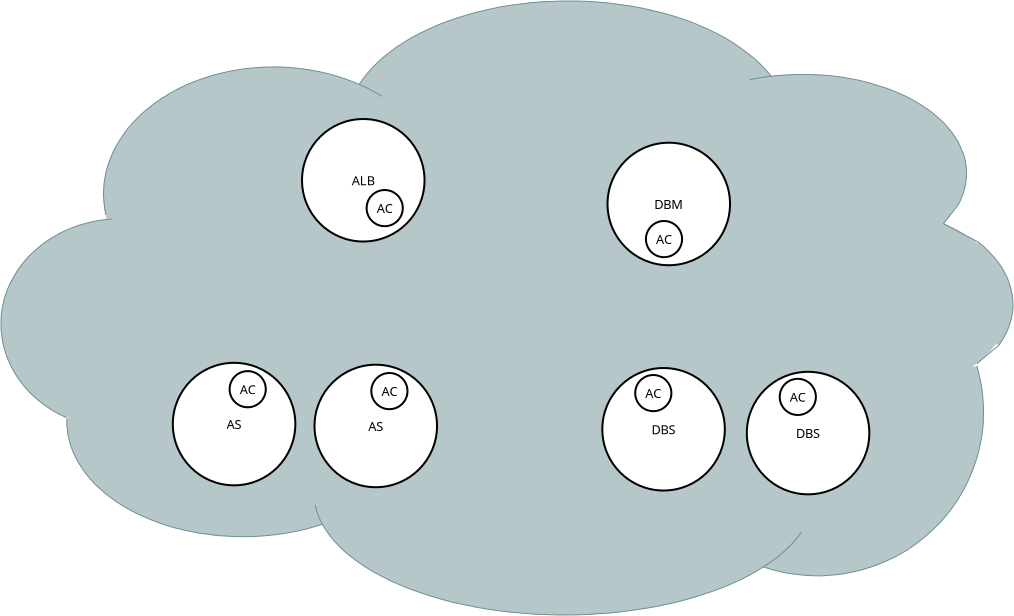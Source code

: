 <?xml version="1.0" encoding="UTF-8"?>
<dia:diagram xmlns:dia="http://www.lysator.liu.se/~alla/dia/">
  <dia:layer name="Fondo" visible="true" active="true">
    <dia:object type="Cisco - Cloud" version="1" id="O0">
      <dia:attribute name="obj_pos">
        <dia:point val="1.45,3.65"/>
      </dia:attribute>
      <dia:attribute name="obj_bb">
        <dia:rectangle val="1.45,3.65;52.05,34.35"/>
      </dia:attribute>
      <dia:attribute name="meta">
        <dia:composite type="dict"/>
      </dia:attribute>
      <dia:attribute name="elem_corner">
        <dia:point val="1.45,3.65"/>
      </dia:attribute>
      <dia:attribute name="elem_width">
        <dia:real val="50.6"/>
      </dia:attribute>
      <dia:attribute name="elem_height">
        <dia:real val="30.7"/>
      </dia:attribute>
      <dia:attribute name="line_width">
        <dia:real val="0.1"/>
      </dia:attribute>
      <dia:attribute name="line_colour">
        <dia:color val="#000000"/>
      </dia:attribute>
      <dia:attribute name="fill_colour">
        <dia:color val="#ffffff"/>
      </dia:attribute>
      <dia:attribute name="show_background">
        <dia:boolean val="true"/>
      </dia:attribute>
      <dia:attribute name="line_style">
        <dia:enum val="0"/>
        <dia:real val="1"/>
      </dia:attribute>
      <dia:attribute name="flip_horizontal">
        <dia:boolean val="false"/>
      </dia:attribute>
      <dia:attribute name="flip_vertical">
        <dia:boolean val="false"/>
      </dia:attribute>
      <dia:attribute name="subscale">
        <dia:real val="1"/>
      </dia:attribute>
    </dia:object>
    <dia:object type="Geometric - Perfect Circle" version="1" id="O1">
      <dia:attribute name="obj_pos">
        <dia:point val="16.5,9.55"/>
      </dia:attribute>
      <dia:attribute name="obj_bb">
        <dia:rectangle val="16.45,9.5;22.675,15.725"/>
      </dia:attribute>
      <dia:attribute name="meta">
        <dia:composite type="dict"/>
      </dia:attribute>
      <dia:attribute name="elem_corner">
        <dia:point val="16.5,9.55"/>
      </dia:attribute>
      <dia:attribute name="elem_width">
        <dia:real val="6.125"/>
      </dia:attribute>
      <dia:attribute name="elem_height">
        <dia:real val="6.125"/>
      </dia:attribute>
      <dia:attribute name="line_width">
        <dia:real val="0.1"/>
      </dia:attribute>
      <dia:attribute name="line_colour">
        <dia:color val="#000000"/>
      </dia:attribute>
      <dia:attribute name="fill_colour">
        <dia:color val="#ffffff"/>
      </dia:attribute>
      <dia:attribute name="show_background">
        <dia:boolean val="true"/>
      </dia:attribute>
      <dia:attribute name="line_style">
        <dia:enum val="0"/>
        <dia:real val="1"/>
      </dia:attribute>
      <dia:attribute name="flip_horizontal">
        <dia:boolean val="false"/>
      </dia:attribute>
      <dia:attribute name="flip_vertical">
        <dia:boolean val="false"/>
      </dia:attribute>
      <dia:attribute name="subscale">
        <dia:real val="1"/>
      </dia:attribute>
    </dia:object>
    <dia:object type="Standard - Text" version="1" id="O2">
      <dia:attribute name="obj_pos">
        <dia:point val="19.562,12.613"/>
      </dia:attribute>
      <dia:attribute name="obj_bb">
        <dia:rectangle val="18.945,12.239;20.18,12.986"/>
      </dia:attribute>
      <dia:attribute name="text">
        <dia:composite type="text">
          <dia:attribute name="string">
            <dia:string>#ALB#</dia:string>
          </dia:attribute>
          <dia:attribute name="font">
            <dia:font family="sans" style="0" name="Helvetica"/>
          </dia:attribute>
          <dia:attribute name="height">
            <dia:real val="0.8"/>
          </dia:attribute>
          <dia:attribute name="pos">
            <dia:point val="19.562,12.834"/>
          </dia:attribute>
          <dia:attribute name="color">
            <dia:color val="#000000"/>
          </dia:attribute>
          <dia:attribute name="alignment">
            <dia:enum val="1"/>
          </dia:attribute>
        </dia:composite>
      </dia:attribute>
      <dia:attribute name="valign">
        <dia:enum val="2"/>
      </dia:attribute>
      <dia:connections>
        <dia:connection handle="0" to="O1" connection="8"/>
      </dia:connections>
    </dia:object>
    <dia:object type="Geometric - Perfect Circle" version="1" id="O3">
      <dia:attribute name="obj_pos">
        <dia:point val="31.775,10.735"/>
      </dia:attribute>
      <dia:attribute name="obj_bb">
        <dia:rectangle val="31.725,10.685;37.95,16.91"/>
      </dia:attribute>
      <dia:attribute name="meta">
        <dia:composite type="dict"/>
      </dia:attribute>
      <dia:attribute name="elem_corner">
        <dia:point val="31.775,10.735"/>
      </dia:attribute>
      <dia:attribute name="elem_width">
        <dia:real val="6.125"/>
      </dia:attribute>
      <dia:attribute name="elem_height">
        <dia:real val="6.125"/>
      </dia:attribute>
      <dia:attribute name="line_width">
        <dia:real val="0.1"/>
      </dia:attribute>
      <dia:attribute name="line_colour">
        <dia:color val="#000000"/>
      </dia:attribute>
      <dia:attribute name="fill_colour">
        <dia:color val="#ffffff"/>
      </dia:attribute>
      <dia:attribute name="show_background">
        <dia:boolean val="true"/>
      </dia:attribute>
      <dia:attribute name="line_style">
        <dia:enum val="0"/>
        <dia:real val="1"/>
      </dia:attribute>
      <dia:attribute name="flip_horizontal">
        <dia:boolean val="false"/>
      </dia:attribute>
      <dia:attribute name="flip_vertical">
        <dia:boolean val="false"/>
      </dia:attribute>
      <dia:attribute name="subscale">
        <dia:real val="1"/>
      </dia:attribute>
    </dia:object>
    <dia:object type="Standard - Text" version="1" id="O4">
      <dia:attribute name="obj_pos">
        <dia:point val="34.837,13.797"/>
      </dia:attribute>
      <dia:attribute name="obj_bb">
        <dia:rectangle val="34.095,13.424;35.58,14.171"/>
      </dia:attribute>
      <dia:attribute name="text">
        <dia:composite type="text">
          <dia:attribute name="string">
            <dia:string>#DBM#</dia:string>
          </dia:attribute>
          <dia:attribute name="font">
            <dia:font family="sans" style="0" name="Helvetica"/>
          </dia:attribute>
          <dia:attribute name="height">
            <dia:real val="0.8"/>
          </dia:attribute>
          <dia:attribute name="pos">
            <dia:point val="34.837,14.019"/>
          </dia:attribute>
          <dia:attribute name="color">
            <dia:color val="#000000"/>
          </dia:attribute>
          <dia:attribute name="alignment">
            <dia:enum val="1"/>
          </dia:attribute>
        </dia:composite>
      </dia:attribute>
      <dia:attribute name="valign">
        <dia:enum val="2"/>
      </dia:attribute>
      <dia:connections>
        <dia:connection handle="0" to="O3" connection="8"/>
      </dia:connections>
    </dia:object>
    <dia:group>
      <dia:object type="Geometric - Perfect Circle" version="1" id="O5">
        <dia:attribute name="obj_pos">
          <dia:point val="19.73,13.1"/>
        </dia:attribute>
        <dia:attribute name="obj_bb">
          <dia:rectangle val="19.68,13.05;21.587,14.957"/>
        </dia:attribute>
        <dia:attribute name="meta">
          <dia:composite type="dict"/>
        </dia:attribute>
        <dia:attribute name="elem_corner">
          <dia:point val="19.73,13.1"/>
        </dia:attribute>
        <dia:attribute name="elem_width">
          <dia:real val="1.808"/>
        </dia:attribute>
        <dia:attribute name="elem_height">
          <dia:real val="1.808"/>
        </dia:attribute>
        <dia:attribute name="line_width">
          <dia:real val="0.1"/>
        </dia:attribute>
        <dia:attribute name="line_colour">
          <dia:color val="#000000"/>
        </dia:attribute>
        <dia:attribute name="fill_colour">
          <dia:color val="#ffffff"/>
        </dia:attribute>
        <dia:attribute name="show_background">
          <dia:boolean val="true"/>
        </dia:attribute>
        <dia:attribute name="line_style">
          <dia:enum val="0"/>
          <dia:real val="1"/>
        </dia:attribute>
        <dia:attribute name="flip_horizontal">
          <dia:boolean val="false"/>
        </dia:attribute>
        <dia:attribute name="flip_vertical">
          <dia:boolean val="false"/>
        </dia:attribute>
        <dia:attribute name="subscale">
          <dia:real val="1"/>
        </dia:attribute>
      </dia:object>
      <dia:object type="Standard - Text" version="1" id="O6">
        <dia:attribute name="obj_pos">
          <dia:point val="20.634,14.004"/>
        </dia:attribute>
        <dia:attribute name="obj_bb">
          <dia:rectangle val="20.196,13.63;21.071,14.377"/>
        </dia:attribute>
        <dia:attribute name="text">
          <dia:composite type="text">
            <dia:attribute name="string">
              <dia:string>#AC#</dia:string>
            </dia:attribute>
            <dia:attribute name="font">
              <dia:font family="sans" style="0" name="Helvetica"/>
            </dia:attribute>
            <dia:attribute name="height">
              <dia:real val="0.8"/>
            </dia:attribute>
            <dia:attribute name="pos">
              <dia:point val="20.634,14.225"/>
            </dia:attribute>
            <dia:attribute name="color">
              <dia:color val="#000000"/>
            </dia:attribute>
            <dia:attribute name="alignment">
              <dia:enum val="1"/>
            </dia:attribute>
          </dia:composite>
        </dia:attribute>
        <dia:attribute name="valign">
          <dia:enum val="2"/>
        </dia:attribute>
        <dia:connections>
          <dia:connection handle="0" to="O5" connection="8"/>
        </dia:connections>
      </dia:object>
    </dia:group>
    <dia:group>
      <dia:object type="Geometric - Perfect Circle" version="1" id="O7">
        <dia:attribute name="obj_pos">
          <dia:point val="33.695,14.65"/>
        </dia:attribute>
        <dia:attribute name="obj_bb">
          <dia:rectangle val="33.645,14.6;35.553,16.508"/>
        </dia:attribute>
        <dia:attribute name="meta">
          <dia:composite type="dict"/>
        </dia:attribute>
        <dia:attribute name="elem_corner">
          <dia:point val="33.695,14.65"/>
        </dia:attribute>
        <dia:attribute name="elem_width">
          <dia:real val="1.808"/>
        </dia:attribute>
        <dia:attribute name="elem_height">
          <dia:real val="1.808"/>
        </dia:attribute>
        <dia:attribute name="line_width">
          <dia:real val="0.1"/>
        </dia:attribute>
        <dia:attribute name="line_colour">
          <dia:color val="#000000"/>
        </dia:attribute>
        <dia:attribute name="fill_colour">
          <dia:color val="#ffffff"/>
        </dia:attribute>
        <dia:attribute name="show_background">
          <dia:boolean val="true"/>
        </dia:attribute>
        <dia:attribute name="line_style">
          <dia:enum val="0"/>
          <dia:real val="1"/>
        </dia:attribute>
        <dia:attribute name="flip_horizontal">
          <dia:boolean val="false"/>
        </dia:attribute>
        <dia:attribute name="flip_vertical">
          <dia:boolean val="false"/>
        </dia:attribute>
        <dia:attribute name="subscale">
          <dia:real val="1"/>
        </dia:attribute>
      </dia:object>
      <dia:object type="Standard - Text" version="1" id="O8">
        <dia:attribute name="obj_pos">
          <dia:point val="34.599,15.554"/>
        </dia:attribute>
        <dia:attribute name="obj_bb">
          <dia:rectangle val="34.161,15.18;35.036,15.928"/>
        </dia:attribute>
        <dia:attribute name="text">
          <dia:composite type="text">
            <dia:attribute name="string">
              <dia:string>#AC#</dia:string>
            </dia:attribute>
            <dia:attribute name="font">
              <dia:font family="sans" style="0" name="Helvetica"/>
            </dia:attribute>
            <dia:attribute name="height">
              <dia:real val="0.8"/>
            </dia:attribute>
            <dia:attribute name="pos">
              <dia:point val="34.599,15.775"/>
            </dia:attribute>
            <dia:attribute name="color">
              <dia:color val="#000000"/>
            </dia:attribute>
            <dia:attribute name="alignment">
              <dia:enum val="1"/>
            </dia:attribute>
          </dia:composite>
        </dia:attribute>
        <dia:attribute name="valign">
          <dia:enum val="2"/>
        </dia:attribute>
        <dia:connections>
          <dia:connection handle="0" to="O7" connection="8"/>
        </dia:connections>
      </dia:object>
    </dia:group>
    <dia:group>
      <dia:object type="Geometric - Perfect Circle" version="1" id="O9">
        <dia:attribute name="obj_pos">
          <dia:point val="17.125,21.835"/>
        </dia:attribute>
        <dia:attribute name="obj_bb">
          <dia:rectangle val="17.075,21.785;23.3,28.01"/>
        </dia:attribute>
        <dia:attribute name="meta">
          <dia:composite type="dict"/>
        </dia:attribute>
        <dia:attribute name="elem_corner">
          <dia:point val="17.125,21.835"/>
        </dia:attribute>
        <dia:attribute name="elem_width">
          <dia:real val="6.125"/>
        </dia:attribute>
        <dia:attribute name="elem_height">
          <dia:real val="6.125"/>
        </dia:attribute>
        <dia:attribute name="line_width">
          <dia:real val="0.1"/>
        </dia:attribute>
        <dia:attribute name="line_colour">
          <dia:color val="#000000"/>
        </dia:attribute>
        <dia:attribute name="fill_colour">
          <dia:color val="#ffffff"/>
        </dia:attribute>
        <dia:attribute name="show_background">
          <dia:boolean val="true"/>
        </dia:attribute>
        <dia:attribute name="line_style">
          <dia:enum val="0"/>
          <dia:real val="1"/>
        </dia:attribute>
        <dia:attribute name="flip_horizontal">
          <dia:boolean val="false"/>
        </dia:attribute>
        <dia:attribute name="flip_vertical">
          <dia:boolean val="false"/>
        </dia:attribute>
        <dia:attribute name="subscale">
          <dia:real val="1"/>
        </dia:attribute>
      </dia:object>
      <dia:object type="Standard - Text" version="1" id="O10">
        <dia:attribute name="obj_pos">
          <dia:point val="20.188,24.898"/>
        </dia:attribute>
        <dia:attribute name="obj_bb">
          <dia:rectangle val="19.765,24.524;20.61,25.271"/>
        </dia:attribute>
        <dia:attribute name="text">
          <dia:composite type="text">
            <dia:attribute name="string">
              <dia:string>#AS#</dia:string>
            </dia:attribute>
            <dia:attribute name="font">
              <dia:font family="sans" style="0" name="Helvetica"/>
            </dia:attribute>
            <dia:attribute name="height">
              <dia:real val="0.8"/>
            </dia:attribute>
            <dia:attribute name="pos">
              <dia:point val="20.188,25.119"/>
            </dia:attribute>
            <dia:attribute name="color">
              <dia:color val="#000000"/>
            </dia:attribute>
            <dia:attribute name="alignment">
              <dia:enum val="1"/>
            </dia:attribute>
          </dia:composite>
        </dia:attribute>
        <dia:attribute name="valign">
          <dia:enum val="2"/>
        </dia:attribute>
        <dia:connections>
          <dia:connection handle="0" to="O9" connection="8"/>
        </dia:connections>
      </dia:object>
      <dia:group>
        <dia:object type="Geometric - Perfect Circle" version="1" id="O11">
          <dia:attribute name="obj_pos">
            <dia:point val="19.965,22.25"/>
          </dia:attribute>
          <dia:attribute name="obj_bb">
            <dia:rectangle val="19.915,22.2;21.823,24.108"/>
          </dia:attribute>
          <dia:attribute name="meta">
            <dia:composite type="dict"/>
          </dia:attribute>
          <dia:attribute name="elem_corner">
            <dia:point val="19.965,22.25"/>
          </dia:attribute>
          <dia:attribute name="elem_width">
            <dia:real val="1.808"/>
          </dia:attribute>
          <dia:attribute name="elem_height">
            <dia:real val="1.808"/>
          </dia:attribute>
          <dia:attribute name="line_width">
            <dia:real val="0.1"/>
          </dia:attribute>
          <dia:attribute name="line_colour">
            <dia:color val="#000000"/>
          </dia:attribute>
          <dia:attribute name="fill_colour">
            <dia:color val="#ffffff"/>
          </dia:attribute>
          <dia:attribute name="show_background">
            <dia:boolean val="true"/>
          </dia:attribute>
          <dia:attribute name="line_style">
            <dia:enum val="0"/>
            <dia:real val="1"/>
          </dia:attribute>
          <dia:attribute name="flip_horizontal">
            <dia:boolean val="false"/>
          </dia:attribute>
          <dia:attribute name="flip_vertical">
            <dia:boolean val="false"/>
          </dia:attribute>
          <dia:attribute name="subscale">
            <dia:real val="1"/>
          </dia:attribute>
        </dia:object>
        <dia:object type="Standard - Text" version="1" id="O12">
          <dia:attribute name="obj_pos">
            <dia:point val="20.869,23.154"/>
          </dia:attribute>
          <dia:attribute name="obj_bb">
            <dia:rectangle val="20.431,22.78;21.306,23.527"/>
          </dia:attribute>
          <dia:attribute name="text">
            <dia:composite type="text">
              <dia:attribute name="string">
                <dia:string>#AC#</dia:string>
              </dia:attribute>
              <dia:attribute name="font">
                <dia:font family="sans" style="0" name="Helvetica"/>
              </dia:attribute>
              <dia:attribute name="height">
                <dia:real val="0.8"/>
              </dia:attribute>
              <dia:attribute name="pos">
                <dia:point val="20.869,23.375"/>
              </dia:attribute>
              <dia:attribute name="color">
                <dia:color val="#000000"/>
              </dia:attribute>
              <dia:attribute name="alignment">
                <dia:enum val="1"/>
              </dia:attribute>
            </dia:composite>
          </dia:attribute>
          <dia:attribute name="valign">
            <dia:enum val="2"/>
          </dia:attribute>
          <dia:connections>
            <dia:connection handle="0" to="O11" connection="8"/>
          </dia:connections>
        </dia:object>
      </dia:group>
    </dia:group>
    <dia:group>
      <dia:object type="Geometric - Perfect Circle" version="1" id="O13">
        <dia:attribute name="obj_pos">
          <dia:point val="10.04,21.74"/>
        </dia:attribute>
        <dia:attribute name="obj_bb">
          <dia:rectangle val="9.99,21.69;16.215,27.915"/>
        </dia:attribute>
        <dia:attribute name="meta">
          <dia:composite type="dict"/>
        </dia:attribute>
        <dia:attribute name="elem_corner">
          <dia:point val="10.04,21.74"/>
        </dia:attribute>
        <dia:attribute name="elem_width">
          <dia:real val="6.125"/>
        </dia:attribute>
        <dia:attribute name="elem_height">
          <dia:real val="6.125"/>
        </dia:attribute>
        <dia:attribute name="line_width">
          <dia:real val="0.1"/>
        </dia:attribute>
        <dia:attribute name="line_colour">
          <dia:color val="#000000"/>
        </dia:attribute>
        <dia:attribute name="fill_colour">
          <dia:color val="#ffffff"/>
        </dia:attribute>
        <dia:attribute name="show_background">
          <dia:boolean val="true"/>
        </dia:attribute>
        <dia:attribute name="line_style">
          <dia:enum val="0"/>
          <dia:real val="1"/>
        </dia:attribute>
        <dia:attribute name="flip_horizontal">
          <dia:boolean val="false"/>
        </dia:attribute>
        <dia:attribute name="flip_vertical">
          <dia:boolean val="false"/>
        </dia:attribute>
        <dia:attribute name="subscale">
          <dia:real val="1"/>
        </dia:attribute>
      </dia:object>
      <dia:object type="Standard - Text" version="1" id="O14">
        <dia:attribute name="obj_pos">
          <dia:point val="13.102,24.802"/>
        </dia:attribute>
        <dia:attribute name="obj_bb">
          <dia:rectangle val="12.68,24.429;13.525,25.176"/>
        </dia:attribute>
        <dia:attribute name="text">
          <dia:composite type="text">
            <dia:attribute name="string">
              <dia:string>#AS#</dia:string>
            </dia:attribute>
            <dia:attribute name="font">
              <dia:font family="sans" style="0" name="Helvetica"/>
            </dia:attribute>
            <dia:attribute name="height">
              <dia:real val="0.8"/>
            </dia:attribute>
            <dia:attribute name="pos">
              <dia:point val="13.102,25.024"/>
            </dia:attribute>
            <dia:attribute name="color">
              <dia:color val="#000000"/>
            </dia:attribute>
            <dia:attribute name="alignment">
              <dia:enum val="1"/>
            </dia:attribute>
          </dia:composite>
        </dia:attribute>
        <dia:attribute name="valign">
          <dia:enum val="2"/>
        </dia:attribute>
        <dia:connections>
          <dia:connection handle="0" to="O13" connection="8"/>
        </dia:connections>
      </dia:object>
      <dia:group>
        <dia:object type="Geometric - Perfect Circle" version="1" id="O15">
          <dia:attribute name="obj_pos">
            <dia:point val="12.88,22.155"/>
          </dia:attribute>
          <dia:attribute name="obj_bb">
            <dia:rectangle val="12.83,22.105;14.738,24.012"/>
          </dia:attribute>
          <dia:attribute name="meta">
            <dia:composite type="dict"/>
          </dia:attribute>
          <dia:attribute name="elem_corner">
            <dia:point val="12.88,22.155"/>
          </dia:attribute>
          <dia:attribute name="elem_width">
            <dia:real val="1.808"/>
          </dia:attribute>
          <dia:attribute name="elem_height">
            <dia:real val="1.808"/>
          </dia:attribute>
          <dia:attribute name="line_width">
            <dia:real val="0.1"/>
          </dia:attribute>
          <dia:attribute name="line_colour">
            <dia:color val="#000000"/>
          </dia:attribute>
          <dia:attribute name="fill_colour">
            <dia:color val="#ffffff"/>
          </dia:attribute>
          <dia:attribute name="show_background">
            <dia:boolean val="true"/>
          </dia:attribute>
          <dia:attribute name="line_style">
            <dia:enum val="0"/>
            <dia:real val="1"/>
          </dia:attribute>
          <dia:attribute name="flip_horizontal">
            <dia:boolean val="false"/>
          </dia:attribute>
          <dia:attribute name="flip_vertical">
            <dia:boolean val="false"/>
          </dia:attribute>
          <dia:attribute name="subscale">
            <dia:real val="1"/>
          </dia:attribute>
        </dia:object>
        <dia:object type="Standard - Text" version="1" id="O16">
          <dia:attribute name="obj_pos">
            <dia:point val="13.784,23.059"/>
          </dia:attribute>
          <dia:attribute name="obj_bb">
            <dia:rectangle val="13.346,22.685;14.221,23.433"/>
          </dia:attribute>
          <dia:attribute name="text">
            <dia:composite type="text">
              <dia:attribute name="string">
                <dia:string>#AC#</dia:string>
              </dia:attribute>
              <dia:attribute name="font">
                <dia:font family="sans" style="0" name="Helvetica"/>
              </dia:attribute>
              <dia:attribute name="height">
                <dia:real val="0.8"/>
              </dia:attribute>
              <dia:attribute name="pos">
                <dia:point val="13.784,23.28"/>
              </dia:attribute>
              <dia:attribute name="color">
                <dia:color val="#000000"/>
              </dia:attribute>
              <dia:attribute name="alignment">
                <dia:enum val="1"/>
              </dia:attribute>
            </dia:composite>
          </dia:attribute>
          <dia:attribute name="valign">
            <dia:enum val="2"/>
          </dia:attribute>
          <dia:connections>
            <dia:connection handle="0" to="O15" connection="8"/>
          </dia:connections>
        </dia:object>
      </dia:group>
    </dia:group>
    <dia:group>
      <dia:object type="Geometric - Perfect Circle" version="1" id="O17">
        <dia:attribute name="obj_pos">
          <dia:point val="31.515,22"/>
        </dia:attribute>
        <dia:attribute name="obj_bb">
          <dia:rectangle val="31.465,21.95;37.69,28.175"/>
        </dia:attribute>
        <dia:attribute name="meta">
          <dia:composite type="dict"/>
        </dia:attribute>
        <dia:attribute name="elem_corner">
          <dia:point val="31.515,22"/>
        </dia:attribute>
        <dia:attribute name="elem_width">
          <dia:real val="6.125"/>
        </dia:attribute>
        <dia:attribute name="elem_height">
          <dia:real val="6.125"/>
        </dia:attribute>
        <dia:attribute name="line_width">
          <dia:real val="0.1"/>
        </dia:attribute>
        <dia:attribute name="line_colour">
          <dia:color val="#000000"/>
        </dia:attribute>
        <dia:attribute name="fill_colour">
          <dia:color val="#ffffff"/>
        </dia:attribute>
        <dia:attribute name="show_background">
          <dia:boolean val="true"/>
        </dia:attribute>
        <dia:attribute name="line_style">
          <dia:enum val="0"/>
          <dia:real val="1"/>
        </dia:attribute>
        <dia:attribute name="flip_horizontal">
          <dia:boolean val="false"/>
        </dia:attribute>
        <dia:attribute name="flip_vertical">
          <dia:boolean val="false"/>
        </dia:attribute>
        <dia:attribute name="subscale">
          <dia:real val="1"/>
        </dia:attribute>
      </dia:object>
      <dia:object type="Standard - Text" version="1" id="O18">
        <dia:attribute name="obj_pos">
          <dia:point val="34.578,25.062"/>
        </dia:attribute>
        <dia:attribute name="obj_bb">
          <dia:rectangle val="33.913,24.689;35.242,25.436"/>
        </dia:attribute>
        <dia:attribute name="text">
          <dia:composite type="text">
            <dia:attribute name="string">
              <dia:string>#DBS#</dia:string>
            </dia:attribute>
            <dia:attribute name="font">
              <dia:font family="sans" style="0" name="Helvetica"/>
            </dia:attribute>
            <dia:attribute name="height">
              <dia:real val="0.8"/>
            </dia:attribute>
            <dia:attribute name="pos">
              <dia:point val="34.578,25.284"/>
            </dia:attribute>
            <dia:attribute name="color">
              <dia:color val="#000000"/>
            </dia:attribute>
            <dia:attribute name="alignment">
              <dia:enum val="1"/>
            </dia:attribute>
          </dia:composite>
        </dia:attribute>
        <dia:attribute name="valign">
          <dia:enum val="2"/>
        </dia:attribute>
        <dia:connections>
          <dia:connection handle="0" to="O17" connection="8"/>
        </dia:connections>
      </dia:object>
      <dia:group>
        <dia:object type="Geometric - Perfect Circle" version="1" id="O19">
          <dia:attribute name="obj_pos">
            <dia:point val="33.16,22.35"/>
          </dia:attribute>
          <dia:attribute name="obj_bb">
            <dia:rectangle val="33.11,22.3;35.017,24.207"/>
          </dia:attribute>
          <dia:attribute name="meta">
            <dia:composite type="dict"/>
          </dia:attribute>
          <dia:attribute name="elem_corner">
            <dia:point val="33.16,22.35"/>
          </dia:attribute>
          <dia:attribute name="elem_width">
            <dia:real val="1.808"/>
          </dia:attribute>
          <dia:attribute name="elem_height">
            <dia:real val="1.808"/>
          </dia:attribute>
          <dia:attribute name="line_width">
            <dia:real val="0.1"/>
          </dia:attribute>
          <dia:attribute name="line_colour">
            <dia:color val="#000000"/>
          </dia:attribute>
          <dia:attribute name="fill_colour">
            <dia:color val="#ffffff"/>
          </dia:attribute>
          <dia:attribute name="show_background">
            <dia:boolean val="true"/>
          </dia:attribute>
          <dia:attribute name="line_style">
            <dia:enum val="0"/>
            <dia:real val="1"/>
          </dia:attribute>
          <dia:attribute name="flip_horizontal">
            <dia:boolean val="false"/>
          </dia:attribute>
          <dia:attribute name="flip_vertical">
            <dia:boolean val="false"/>
          </dia:attribute>
          <dia:attribute name="subscale">
            <dia:real val="1"/>
          </dia:attribute>
        </dia:object>
        <dia:object type="Standard - Text" version="1" id="O20">
          <dia:attribute name="obj_pos">
            <dia:point val="34.064,23.254"/>
          </dia:attribute>
          <dia:attribute name="obj_bb">
            <dia:rectangle val="33.626,22.88;34.501,23.628"/>
          </dia:attribute>
          <dia:attribute name="text">
            <dia:composite type="text">
              <dia:attribute name="string">
                <dia:string>#AC#</dia:string>
              </dia:attribute>
              <dia:attribute name="font">
                <dia:font family="sans" style="0" name="Helvetica"/>
              </dia:attribute>
              <dia:attribute name="height">
                <dia:real val="0.8"/>
              </dia:attribute>
              <dia:attribute name="pos">
                <dia:point val="34.064,23.475"/>
              </dia:attribute>
              <dia:attribute name="color">
                <dia:color val="#000000"/>
              </dia:attribute>
              <dia:attribute name="alignment">
                <dia:enum val="1"/>
              </dia:attribute>
            </dia:composite>
          </dia:attribute>
          <dia:attribute name="valign">
            <dia:enum val="2"/>
          </dia:attribute>
          <dia:connections>
            <dia:connection handle="0" to="O19" connection="8"/>
          </dia:connections>
        </dia:object>
      </dia:group>
    </dia:group>
    <dia:group>
      <dia:object type="Geometric - Perfect Circle" version="1" id="O21">
        <dia:attribute name="obj_pos">
          <dia:point val="38.74,22.19"/>
        </dia:attribute>
        <dia:attribute name="obj_bb">
          <dia:rectangle val="38.69,22.14;44.915,28.365"/>
        </dia:attribute>
        <dia:attribute name="meta">
          <dia:composite type="dict"/>
        </dia:attribute>
        <dia:attribute name="elem_corner">
          <dia:point val="38.74,22.19"/>
        </dia:attribute>
        <dia:attribute name="elem_width">
          <dia:real val="6.125"/>
        </dia:attribute>
        <dia:attribute name="elem_height">
          <dia:real val="6.125"/>
        </dia:attribute>
        <dia:attribute name="line_width">
          <dia:real val="0.1"/>
        </dia:attribute>
        <dia:attribute name="line_colour">
          <dia:color val="#000000"/>
        </dia:attribute>
        <dia:attribute name="fill_colour">
          <dia:color val="#ffffff"/>
        </dia:attribute>
        <dia:attribute name="show_background">
          <dia:boolean val="true"/>
        </dia:attribute>
        <dia:attribute name="line_style">
          <dia:enum val="0"/>
          <dia:real val="1"/>
        </dia:attribute>
        <dia:attribute name="flip_horizontal">
          <dia:boolean val="false"/>
        </dia:attribute>
        <dia:attribute name="flip_vertical">
          <dia:boolean val="false"/>
        </dia:attribute>
        <dia:attribute name="subscale">
          <dia:real val="1"/>
        </dia:attribute>
      </dia:object>
      <dia:object type="Standard - Text" version="1" id="O22">
        <dia:attribute name="obj_pos">
          <dia:point val="41.803,25.253"/>
        </dia:attribute>
        <dia:attribute name="obj_bb">
          <dia:rectangle val="41.138,24.879;42.468,25.626"/>
        </dia:attribute>
        <dia:attribute name="text">
          <dia:composite type="text">
            <dia:attribute name="string">
              <dia:string>#DBS#</dia:string>
            </dia:attribute>
            <dia:attribute name="font">
              <dia:font family="sans" style="0" name="Helvetica"/>
            </dia:attribute>
            <dia:attribute name="height">
              <dia:real val="0.8"/>
            </dia:attribute>
            <dia:attribute name="pos">
              <dia:point val="41.803,25.474"/>
            </dia:attribute>
            <dia:attribute name="color">
              <dia:color val="#000000"/>
            </dia:attribute>
            <dia:attribute name="alignment">
              <dia:enum val="1"/>
            </dia:attribute>
          </dia:composite>
        </dia:attribute>
        <dia:attribute name="valign">
          <dia:enum val="2"/>
        </dia:attribute>
        <dia:connections>
          <dia:connection handle="0" to="O21" connection="8"/>
        </dia:connections>
      </dia:object>
      <dia:group>
        <dia:object type="Geometric - Perfect Circle" version="1" id="O23">
          <dia:attribute name="obj_pos">
            <dia:point val="40.385,22.54"/>
          </dia:attribute>
          <dia:attribute name="obj_bb">
            <dia:rectangle val="40.335,22.49;42.242,24.398"/>
          </dia:attribute>
          <dia:attribute name="meta">
            <dia:composite type="dict"/>
          </dia:attribute>
          <dia:attribute name="elem_corner">
            <dia:point val="40.385,22.54"/>
          </dia:attribute>
          <dia:attribute name="elem_width">
            <dia:real val="1.808"/>
          </dia:attribute>
          <dia:attribute name="elem_height">
            <dia:real val="1.808"/>
          </dia:attribute>
          <dia:attribute name="line_width">
            <dia:real val="0.1"/>
          </dia:attribute>
          <dia:attribute name="line_colour">
            <dia:color val="#000000"/>
          </dia:attribute>
          <dia:attribute name="fill_colour">
            <dia:color val="#ffffff"/>
          </dia:attribute>
          <dia:attribute name="show_background">
            <dia:boolean val="true"/>
          </dia:attribute>
          <dia:attribute name="line_style">
            <dia:enum val="0"/>
            <dia:real val="1"/>
          </dia:attribute>
          <dia:attribute name="flip_horizontal">
            <dia:boolean val="false"/>
          </dia:attribute>
          <dia:attribute name="flip_vertical">
            <dia:boolean val="false"/>
          </dia:attribute>
          <dia:attribute name="subscale">
            <dia:real val="1"/>
          </dia:attribute>
        </dia:object>
        <dia:object type="Standard - Text" version="1" id="O24">
          <dia:attribute name="obj_pos">
            <dia:point val="41.289,23.444"/>
          </dia:attribute>
          <dia:attribute name="obj_bb">
            <dia:rectangle val="40.851,23.07;41.726,23.817"/>
          </dia:attribute>
          <dia:attribute name="text">
            <dia:composite type="text">
              <dia:attribute name="string">
                <dia:string>#AC#</dia:string>
              </dia:attribute>
              <dia:attribute name="font">
                <dia:font family="sans" style="0" name="Helvetica"/>
              </dia:attribute>
              <dia:attribute name="height">
                <dia:real val="0.8"/>
              </dia:attribute>
              <dia:attribute name="pos">
                <dia:point val="41.289,23.665"/>
              </dia:attribute>
              <dia:attribute name="color">
                <dia:color val="#000000"/>
              </dia:attribute>
              <dia:attribute name="alignment">
                <dia:enum val="1"/>
              </dia:attribute>
            </dia:composite>
          </dia:attribute>
          <dia:attribute name="valign">
            <dia:enum val="2"/>
          </dia:attribute>
          <dia:connections>
            <dia:connection handle="0" to="O23" connection="8"/>
          </dia:connections>
        </dia:object>
      </dia:group>
    </dia:group>
  </dia:layer>
</dia:diagram>

